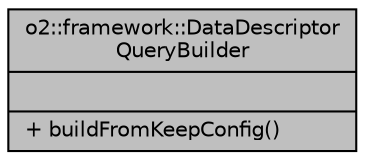 digraph "o2::framework::DataDescriptorQueryBuilder"
{
 // INTERACTIVE_SVG=YES
  bgcolor="transparent";
  edge [fontname="Helvetica",fontsize="10",labelfontname="Helvetica",labelfontsize="10"];
  node [fontname="Helvetica",fontsize="10",shape=record];
  Node1 [label="{o2::framework::DataDescriptor\lQueryBuilder\n||+ buildFromKeepConfig()\l}",height=0.2,width=0.4,color="black", fillcolor="grey75", style="filled" fontcolor="black"];
}
